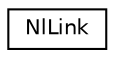 digraph "Graphical Class Hierarchy"
{
 // LATEX_PDF_SIZE
  edge [fontname="Helvetica",fontsize="10",labelfontname="Helvetica",labelfontsize="10"];
  node [fontname="Helvetica",fontsize="10",shape=record];
  rankdir="LR";
  Node0 [label="NlLink",height=0.2,width=0.4,color="black", fillcolor="white", style="filled",URL="$classNlLink.html",tooltip="Wrapper around the rtnl_link object."];
}
